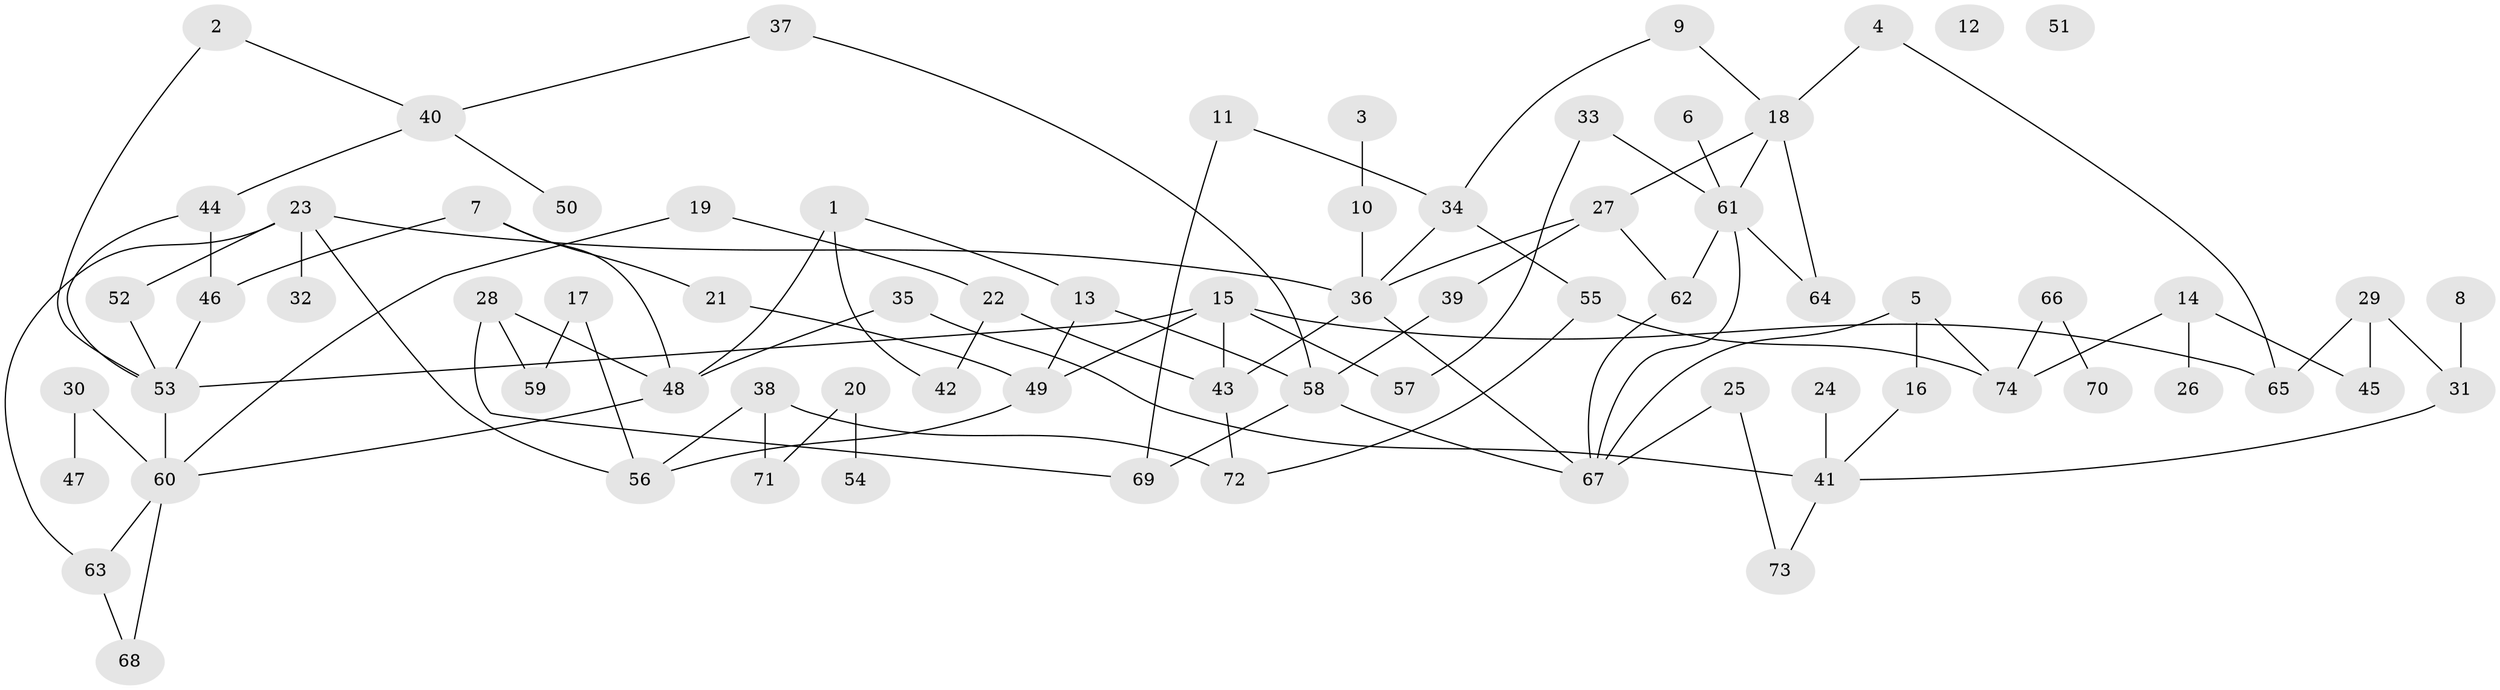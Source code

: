 // coarse degree distribution, {2: 0.3333333333333333, 1: 0.1568627450980392, 0: 0.0392156862745098, 5: 0.17647058823529413, 3: 0.13725490196078433, 6: 0.058823529411764705, 4: 0.09803921568627451}
// Generated by graph-tools (version 1.1) at 2025/43/03/04/25 21:43:52]
// undirected, 74 vertices, 102 edges
graph export_dot {
graph [start="1"]
  node [color=gray90,style=filled];
  1;
  2;
  3;
  4;
  5;
  6;
  7;
  8;
  9;
  10;
  11;
  12;
  13;
  14;
  15;
  16;
  17;
  18;
  19;
  20;
  21;
  22;
  23;
  24;
  25;
  26;
  27;
  28;
  29;
  30;
  31;
  32;
  33;
  34;
  35;
  36;
  37;
  38;
  39;
  40;
  41;
  42;
  43;
  44;
  45;
  46;
  47;
  48;
  49;
  50;
  51;
  52;
  53;
  54;
  55;
  56;
  57;
  58;
  59;
  60;
  61;
  62;
  63;
  64;
  65;
  66;
  67;
  68;
  69;
  70;
  71;
  72;
  73;
  74;
  1 -- 13;
  1 -- 42;
  1 -- 48;
  2 -- 40;
  2 -- 53;
  3 -- 10;
  4 -- 18;
  4 -- 65;
  5 -- 16;
  5 -- 67;
  5 -- 74;
  6 -- 61;
  7 -- 21;
  7 -- 46;
  7 -- 48;
  8 -- 31;
  9 -- 18;
  9 -- 34;
  10 -- 36;
  11 -- 34;
  11 -- 69;
  13 -- 49;
  13 -- 58;
  14 -- 26;
  14 -- 45;
  14 -- 74;
  15 -- 43;
  15 -- 49;
  15 -- 53;
  15 -- 57;
  15 -- 65;
  16 -- 41;
  17 -- 56;
  17 -- 59;
  18 -- 27;
  18 -- 61;
  18 -- 64;
  19 -- 22;
  19 -- 60;
  20 -- 54;
  20 -- 71;
  21 -- 49;
  22 -- 42;
  22 -- 43;
  23 -- 32;
  23 -- 36;
  23 -- 52;
  23 -- 56;
  23 -- 63;
  24 -- 41;
  25 -- 67;
  25 -- 73;
  27 -- 36;
  27 -- 39;
  27 -- 62;
  28 -- 48;
  28 -- 59;
  28 -- 69;
  29 -- 31;
  29 -- 45;
  29 -- 65;
  30 -- 47;
  30 -- 60;
  31 -- 41;
  33 -- 57;
  33 -- 61;
  34 -- 36;
  34 -- 55;
  35 -- 41;
  35 -- 48;
  36 -- 43;
  36 -- 67;
  37 -- 40;
  37 -- 58;
  38 -- 56;
  38 -- 71;
  38 -- 72;
  39 -- 58;
  40 -- 44;
  40 -- 50;
  41 -- 73;
  43 -- 72;
  44 -- 46;
  44 -- 53;
  46 -- 53;
  48 -- 60;
  49 -- 56;
  52 -- 53;
  53 -- 60;
  55 -- 72;
  55 -- 74;
  58 -- 67;
  58 -- 69;
  60 -- 63;
  60 -- 68;
  61 -- 62;
  61 -- 64;
  61 -- 67;
  62 -- 67;
  63 -- 68;
  66 -- 70;
  66 -- 74;
}
